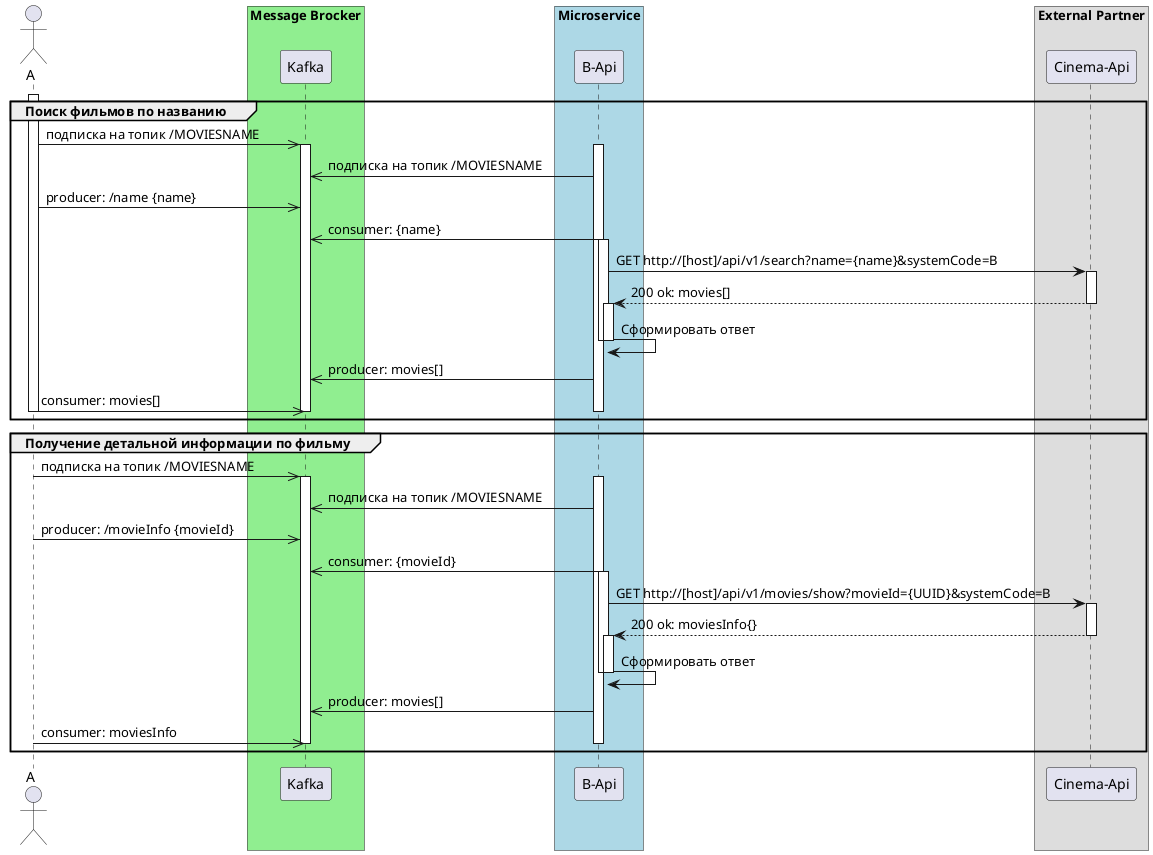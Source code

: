 @startuml

actor "A" as front

    box "Message Brocker" #LightGreen
        participant "Kafka" as kafka
    end box

    box "Microservice" #LightBlue
        participant "B-Api" as b
    end box

    box "External Partner"
        participant "Cinema-Api" as cinema
    end box


group Поиск фильмов по названию
    activate front
        front ->> kafka:подписка на топик /MOVIESNAME
            activate kafka
                activate b
                    b ->> kafka: подписка на топик /MOVIESNAME
        front ->> kafka: producer: /name {name}
                    b ->> kafka: consumer: {name}


    activate b
        b -> cinema:GET http://[host]/api/v1/search?name={name}&systemCode=B
            activate cinema
                cinema --> b: 200 ok: movies[]
            deactivate cinema

    activate b
        b -> b: Сформировать ответ
    deactivate b
        deactivate b

                    b ->> kafka: producer: movies[]
front ->> kafka: consumer: movies[]
                deactivate b
            deactivate kafka
    deactivate front
end


group Получение детальной информации по фильму

    activate front
        front ->> kafka:подписка на топик /MOVIESNAME
            activate kafka
                activate b
                    b ->> kafka: подписка на топик /MOVIESNAME
        front ->> kafka: producer: /movieInfo {movieId}
                    b ->> kafka: consumer: {movieId}


    activate b
        b -> cinema:GET http://[host]/api/v1/movies/show?movieId={UUID}&systemCode=B
            activate cinema
                cinema --> b: 200 ok: moviesInfo{}
            deactivate cinema

    activate b
        b -> b: Сформировать ответ
    deactivate b
        deactivate b

                    b ->> kafka: producer: movies[]
front ->> kafka: consumer: moviesInfo
                deactivate b
            deactivate kafka
    deactivate front
end

@enduml